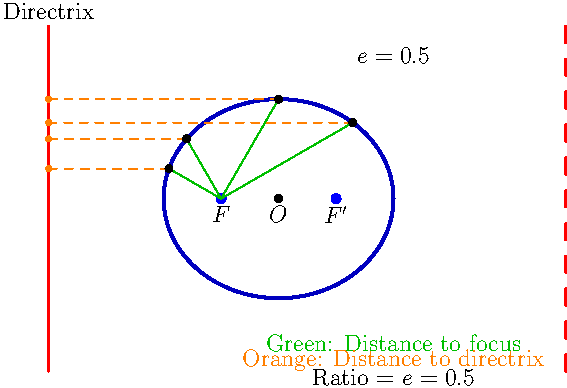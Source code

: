 import geometry;
size(10cm,0);
settings.tex="pdflatex";

// Define focus and directrix
pair F = (-1, 0);
real directrix_x = -4;
real eccentricity = 0.5; // e < 1 for ellipse

// Draw directrix
draw((directrix_x, -3)--(directrix_x, 3), red + 1bp);
label("Directrix", (directrix_x, 3), N);

// Draw focus
dot(F, blue + 5bp);
label("$F$", F, S);

// Construct ellipse using focus-directrix property
// For a point P on ellipse: |PF| = e * d(P, directrix)
path ell;
real tmin = -180;
real tmax = 180;
int n = 200;

for (int i = 0; i <= n; ++i) {
    real angle = tmin + (tmax - tmin) * i / n;
    real theta = radians(angle);
    
    // Polar form: r = ed/(1 - e*cos(theta))
    // where d is distance from focus to directrix
    real d = abs(F.x - directrix_x);
    real r = eccentricity * d / (1 - eccentricity * cos(theta));
    
    pair P = F + r * dir(angle);
    
    if (i == 0) {
        ell = P;
    } else {
        ell = ell--P;
    }
}
ell = ell--cycle;

draw(ell, heavyblue + 1.5bp);

// Mark several points on the ellipse to show the property
real[] sample_angles = {30, 60, 120, 150};

for (real angle : sample_angles) {
    real theta = radians(angle);
    real d = abs(F.x - directrix_x);
    real r = eccentricity * d / (1 - eccentricity * cos(theta));
    pair P = F + r * dir(angle);
    
    // Draw line from P to focus
    draw(P--F, heavygreen + 0.5bp);
    
    // Draw perpendicular from P to directrix
    pair P_dir = (directrix_x, P.y);
    draw(P--P_dir, orange + 0.5bp + dashed);
    
    // Mark points
    dot(P, black + 4bp);
    dot(P_dir, orange + 3bp);
}

// Add labels
label("$e = " + string(eccentricity) + "$", (2, 2.5));

// Calculate and draw center and second focus
real a = eccentricity * abs(F.x - directrix_x) / (1 - eccentricity^2);
real c = a * eccentricity;
pair O = F + (c, 0);
pair F2 = F + (2*c, 0);

dot(O, black + 4bp);
label("$O$", O, S);
dot(F2, blue + 5bp);
label("$F'$", F2, S);

// Draw second directrix
real directrix2_x = F2.x + (F2.x - F.x) / eccentricity;
draw((directrix2_x, -3)--(directrix2_x, 3), red + 1bp + dashed);

// Add legend
label("Green: Distance to focus", (2, -2.5), heavygreen);
label("Orange: Distance to directrix", (2, -2.8), orange);
label("Ratio = $e = 0.5$", (2, -3.1));